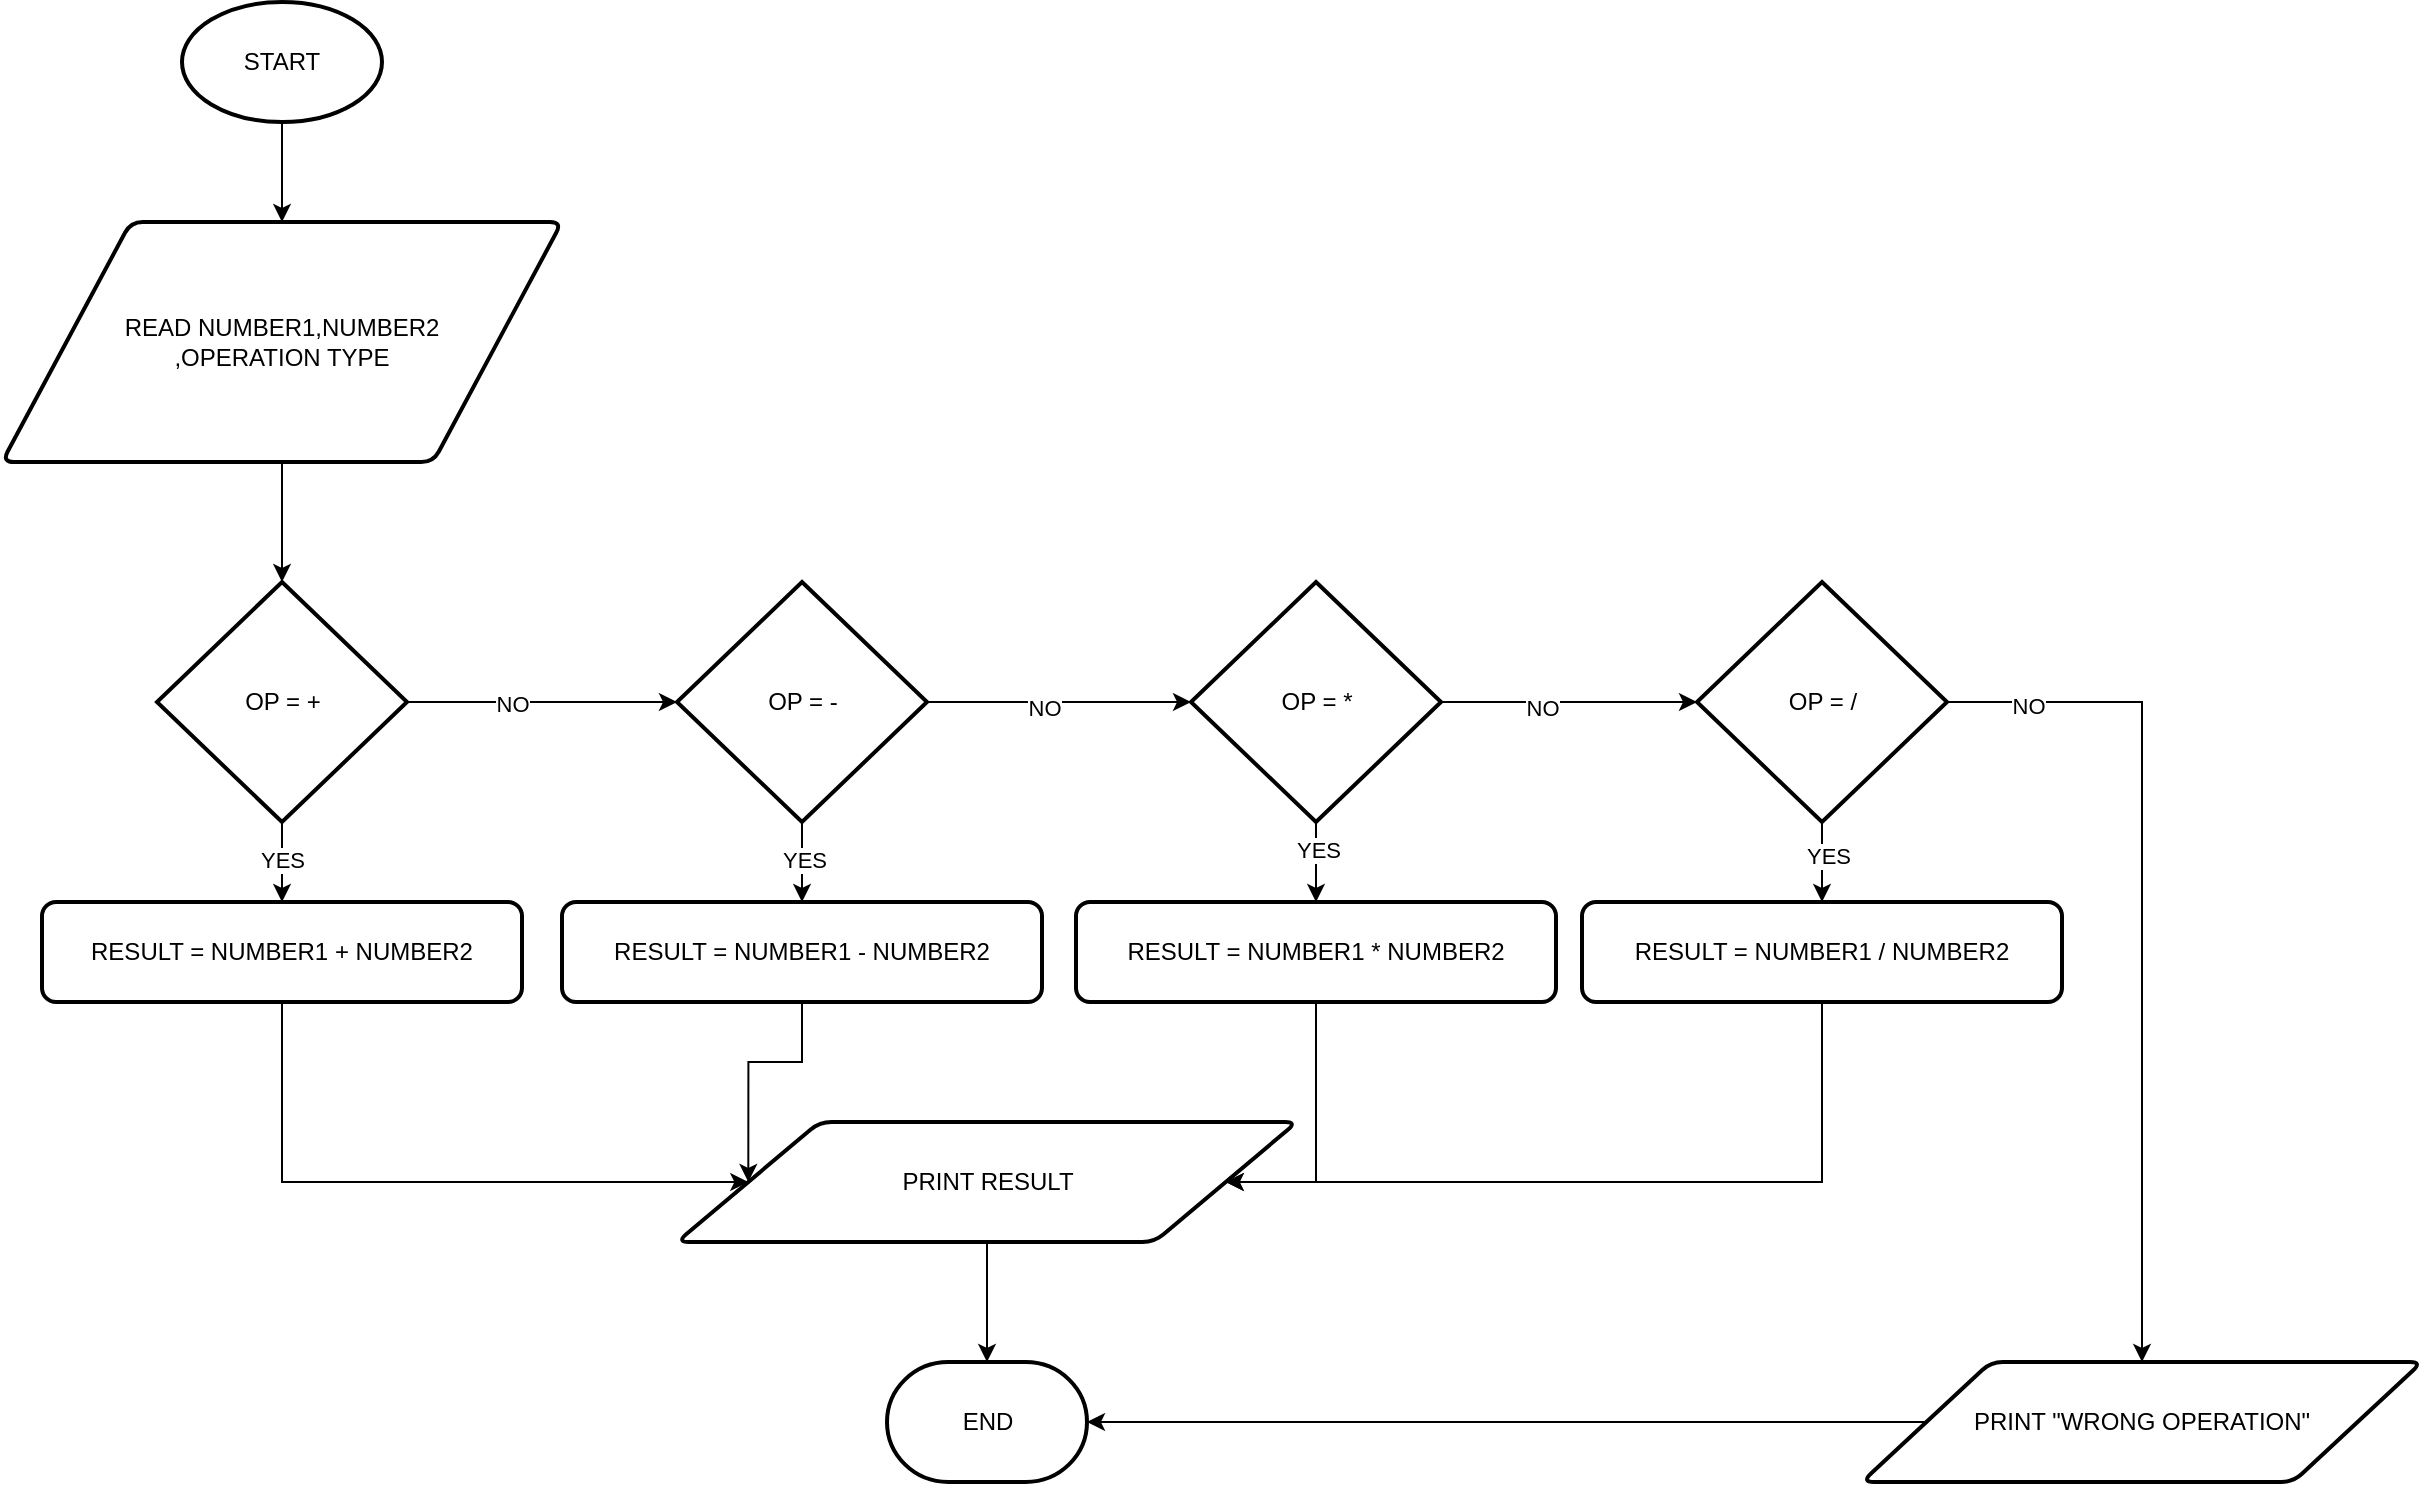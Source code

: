 <mxfile version="25.0.3">
  <diagram id="C5RBs43oDa-KdzZeNtuy" name="Page-1">
    <mxGraphModel dx="1290" dy="530" grid="1" gridSize="10" guides="1" tooltips="1" connect="1" arrows="1" fold="1" page="1" pageScale="1" pageWidth="827" pageHeight="1169" math="0" shadow="0">
      <root>
        <mxCell id="WIyWlLk6GJQsqaUBKTNV-0" />
        <mxCell id="WIyWlLk6GJQsqaUBKTNV-1" parent="WIyWlLk6GJQsqaUBKTNV-0" />
        <mxCell id="tmIG3iBI0EEBTWDiCDlK-2" style="edgeStyle=orthogonalEdgeStyle;rounded=0;orthogonalLoop=1;jettySize=auto;html=1;exitX=0.5;exitY=1;exitDx=0;exitDy=0;exitPerimeter=0;" edge="1" parent="WIyWlLk6GJQsqaUBKTNV-1" source="tmIG3iBI0EEBTWDiCDlK-0" target="tmIG3iBI0EEBTWDiCDlK-1">
          <mxGeometry relative="1" as="geometry" />
        </mxCell>
        <mxCell id="tmIG3iBI0EEBTWDiCDlK-0" value="START" style="strokeWidth=2;html=1;shape=mxgraph.flowchart.start_1;whiteSpace=wrap;" vertex="1" parent="WIyWlLk6GJQsqaUBKTNV-1">
          <mxGeometry x="140" y="70" width="100" height="60" as="geometry" />
        </mxCell>
        <mxCell id="tmIG3iBI0EEBTWDiCDlK-1" value="READ NUMBER1,NUMBER2&lt;div&gt;,OPERATION TYPE&lt;/div&gt;" style="shape=parallelogram;html=1;strokeWidth=2;perimeter=parallelogramPerimeter;whiteSpace=wrap;rounded=1;arcSize=12;size=0.23;" vertex="1" parent="WIyWlLk6GJQsqaUBKTNV-1">
          <mxGeometry x="50" y="180" width="280" height="120" as="geometry" />
        </mxCell>
        <mxCell id="tmIG3iBI0EEBTWDiCDlK-6" style="edgeStyle=orthogonalEdgeStyle;rounded=0;orthogonalLoop=1;jettySize=auto;html=1;exitX=0.5;exitY=1;exitDx=0;exitDy=0;exitPerimeter=0;" edge="1" parent="WIyWlLk6GJQsqaUBKTNV-1" source="tmIG3iBI0EEBTWDiCDlK-3" target="tmIG3iBI0EEBTWDiCDlK-5">
          <mxGeometry relative="1" as="geometry" />
        </mxCell>
        <mxCell id="tmIG3iBI0EEBTWDiCDlK-30" value="YES" style="edgeLabel;html=1;align=center;verticalAlign=middle;resizable=0;points=[];" vertex="1" connectable="0" parent="tmIG3iBI0EEBTWDiCDlK-6">
          <mxGeometry x="-0.06" relative="1" as="geometry">
            <mxPoint as="offset" />
          </mxGeometry>
        </mxCell>
        <mxCell id="tmIG3iBI0EEBTWDiCDlK-3" value="OP = +" style="strokeWidth=2;html=1;shape=mxgraph.flowchart.decision;whiteSpace=wrap;" vertex="1" parent="WIyWlLk6GJQsqaUBKTNV-1">
          <mxGeometry x="127.5" y="360" width="125" height="120" as="geometry" />
        </mxCell>
        <mxCell id="tmIG3iBI0EEBTWDiCDlK-4" style="edgeStyle=orthogonalEdgeStyle;rounded=0;orthogonalLoop=1;jettySize=auto;html=1;exitX=0.5;exitY=1;exitDx=0;exitDy=0;entryX=0.5;entryY=0;entryDx=0;entryDy=0;entryPerimeter=0;" edge="1" parent="WIyWlLk6GJQsqaUBKTNV-1" source="tmIG3iBI0EEBTWDiCDlK-1" target="tmIG3iBI0EEBTWDiCDlK-3">
          <mxGeometry relative="1" as="geometry" />
        </mxCell>
        <mxCell id="tmIG3iBI0EEBTWDiCDlK-21" style="edgeStyle=orthogonalEdgeStyle;rounded=0;orthogonalLoop=1;jettySize=auto;html=1;exitX=0.5;exitY=1;exitDx=0;exitDy=0;entryX=0;entryY=0.5;entryDx=0;entryDy=0;" edge="1" parent="WIyWlLk6GJQsqaUBKTNV-1" source="tmIG3iBI0EEBTWDiCDlK-5" target="tmIG3iBI0EEBTWDiCDlK-20">
          <mxGeometry relative="1" as="geometry">
            <Array as="points">
              <mxPoint x="190" y="660" />
            </Array>
          </mxGeometry>
        </mxCell>
        <mxCell id="tmIG3iBI0EEBTWDiCDlK-5" value="RESULT = NUMBER1 + NUMBER2" style="rounded=1;whiteSpace=wrap;html=1;absoluteArcSize=1;arcSize=14;strokeWidth=2;" vertex="1" parent="WIyWlLk6GJQsqaUBKTNV-1">
          <mxGeometry x="70" y="520" width="240" height="50" as="geometry" />
        </mxCell>
        <mxCell id="tmIG3iBI0EEBTWDiCDlK-12" style="edgeStyle=orthogonalEdgeStyle;rounded=0;orthogonalLoop=1;jettySize=auto;html=1;exitX=0.5;exitY=1;exitDx=0;exitDy=0;exitPerimeter=0;entryX=0.5;entryY=0;entryDx=0;entryDy=0;" edge="1" parent="WIyWlLk6GJQsqaUBKTNV-1" source="tmIG3iBI0EEBTWDiCDlK-7" target="tmIG3iBI0EEBTWDiCDlK-8">
          <mxGeometry relative="1" as="geometry" />
        </mxCell>
        <mxCell id="tmIG3iBI0EEBTWDiCDlK-31" value="YES" style="edgeLabel;html=1;align=center;verticalAlign=middle;resizable=0;points=[];" vertex="1" connectable="0" parent="tmIG3iBI0EEBTWDiCDlK-12">
          <mxGeometry x="-0.06" y="1" relative="1" as="geometry">
            <mxPoint as="offset" />
          </mxGeometry>
        </mxCell>
        <mxCell id="tmIG3iBI0EEBTWDiCDlK-7" value="OP = -" style="strokeWidth=2;html=1;shape=mxgraph.flowchart.decision;whiteSpace=wrap;" vertex="1" parent="WIyWlLk6GJQsqaUBKTNV-1">
          <mxGeometry x="387.5" y="360" width="125" height="120" as="geometry" />
        </mxCell>
        <mxCell id="tmIG3iBI0EEBTWDiCDlK-22" style="edgeStyle=orthogonalEdgeStyle;rounded=0;orthogonalLoop=1;jettySize=auto;html=1;exitX=0.5;exitY=1;exitDx=0;exitDy=0;entryX=0;entryY=0.5;entryDx=0;entryDy=0;" edge="1" parent="WIyWlLk6GJQsqaUBKTNV-1" source="tmIG3iBI0EEBTWDiCDlK-8" target="tmIG3iBI0EEBTWDiCDlK-20">
          <mxGeometry relative="1" as="geometry" />
        </mxCell>
        <mxCell id="tmIG3iBI0EEBTWDiCDlK-8" value="RESULT = NUMBER1 - NUMBER2" style="rounded=1;whiteSpace=wrap;html=1;absoluteArcSize=1;arcSize=14;strokeWidth=2;" vertex="1" parent="WIyWlLk6GJQsqaUBKTNV-1">
          <mxGeometry x="330" y="520" width="240" height="50" as="geometry" />
        </mxCell>
        <mxCell id="tmIG3iBI0EEBTWDiCDlK-23" style="edgeStyle=orthogonalEdgeStyle;rounded=0;orthogonalLoop=1;jettySize=auto;html=1;exitX=0.5;exitY=1;exitDx=0;exitDy=0;entryX=1;entryY=0.5;entryDx=0;entryDy=0;" edge="1" parent="WIyWlLk6GJQsqaUBKTNV-1" source="tmIG3iBI0EEBTWDiCDlK-9" target="tmIG3iBI0EEBTWDiCDlK-20">
          <mxGeometry relative="1" as="geometry">
            <Array as="points">
              <mxPoint x="707" y="660" />
            </Array>
          </mxGeometry>
        </mxCell>
        <mxCell id="tmIG3iBI0EEBTWDiCDlK-9" value="RESULT = NUMBER1 * NUMBER2" style="rounded=1;whiteSpace=wrap;html=1;absoluteArcSize=1;arcSize=14;strokeWidth=2;" vertex="1" parent="WIyWlLk6GJQsqaUBKTNV-1">
          <mxGeometry x="587" y="520" width="240" height="50" as="geometry" />
        </mxCell>
        <mxCell id="tmIG3iBI0EEBTWDiCDlK-24" style="edgeStyle=orthogonalEdgeStyle;rounded=0;orthogonalLoop=1;jettySize=auto;html=1;exitX=0.5;exitY=1;exitDx=0;exitDy=0;entryX=1;entryY=0.5;entryDx=0;entryDy=0;" edge="1" parent="WIyWlLk6GJQsqaUBKTNV-1" source="tmIG3iBI0EEBTWDiCDlK-10" target="tmIG3iBI0EEBTWDiCDlK-20">
          <mxGeometry relative="1" as="geometry">
            <Array as="points">
              <mxPoint x="960" y="660" />
            </Array>
          </mxGeometry>
        </mxCell>
        <mxCell id="tmIG3iBI0EEBTWDiCDlK-10" value="RESULT = NUMBER1 / NUMBER2" style="rounded=1;whiteSpace=wrap;html=1;absoluteArcSize=1;arcSize=14;strokeWidth=2;" vertex="1" parent="WIyWlLk6GJQsqaUBKTNV-1">
          <mxGeometry x="840" y="520" width="240" height="50" as="geometry" />
        </mxCell>
        <mxCell id="tmIG3iBI0EEBTWDiCDlK-11" style="edgeStyle=orthogonalEdgeStyle;rounded=0;orthogonalLoop=1;jettySize=auto;html=1;exitX=1;exitY=0.5;exitDx=0;exitDy=0;exitPerimeter=0;entryX=0;entryY=0.5;entryDx=0;entryDy=0;entryPerimeter=0;" edge="1" parent="WIyWlLk6GJQsqaUBKTNV-1" source="tmIG3iBI0EEBTWDiCDlK-3" target="tmIG3iBI0EEBTWDiCDlK-7">
          <mxGeometry relative="1" as="geometry" />
        </mxCell>
        <mxCell id="tmIG3iBI0EEBTWDiCDlK-27" value="NO" style="edgeLabel;html=1;align=center;verticalAlign=middle;resizable=0;points=[];" vertex="1" connectable="0" parent="tmIG3iBI0EEBTWDiCDlK-11">
          <mxGeometry x="-0.219" y="-1" relative="1" as="geometry">
            <mxPoint as="offset" />
          </mxGeometry>
        </mxCell>
        <mxCell id="tmIG3iBI0EEBTWDiCDlK-17" style="edgeStyle=orthogonalEdgeStyle;rounded=0;orthogonalLoop=1;jettySize=auto;html=1;exitX=0.5;exitY=1;exitDx=0;exitDy=0;exitPerimeter=0;entryX=0.5;entryY=0;entryDx=0;entryDy=0;" edge="1" parent="WIyWlLk6GJQsqaUBKTNV-1" source="tmIG3iBI0EEBTWDiCDlK-14" target="tmIG3iBI0EEBTWDiCDlK-9">
          <mxGeometry relative="1" as="geometry" />
        </mxCell>
        <mxCell id="tmIG3iBI0EEBTWDiCDlK-32" value="YES" style="edgeLabel;html=1;align=center;verticalAlign=middle;resizable=0;points=[];" vertex="1" connectable="0" parent="tmIG3iBI0EEBTWDiCDlK-17">
          <mxGeometry x="-0.31" y="1" relative="1" as="geometry">
            <mxPoint as="offset" />
          </mxGeometry>
        </mxCell>
        <mxCell id="tmIG3iBI0EEBTWDiCDlK-14" value="OP = *" style="strokeWidth=2;html=1;shape=mxgraph.flowchart.decision;whiteSpace=wrap;" vertex="1" parent="WIyWlLk6GJQsqaUBKTNV-1">
          <mxGeometry x="644.5" y="360" width="125" height="120" as="geometry" />
        </mxCell>
        <mxCell id="tmIG3iBI0EEBTWDiCDlK-19" style="edgeStyle=orthogonalEdgeStyle;rounded=0;orthogonalLoop=1;jettySize=auto;html=1;exitX=0.5;exitY=1;exitDx=0;exitDy=0;exitPerimeter=0;entryX=0.5;entryY=0;entryDx=0;entryDy=0;" edge="1" parent="WIyWlLk6GJQsqaUBKTNV-1" source="tmIG3iBI0EEBTWDiCDlK-15" target="tmIG3iBI0EEBTWDiCDlK-10">
          <mxGeometry relative="1" as="geometry" />
        </mxCell>
        <mxCell id="tmIG3iBI0EEBTWDiCDlK-33" value="YES" style="edgeLabel;html=1;align=center;verticalAlign=middle;resizable=0;points=[];" vertex="1" connectable="0" parent="tmIG3iBI0EEBTWDiCDlK-19">
          <mxGeometry x="-0.16" y="3" relative="1" as="geometry">
            <mxPoint as="offset" />
          </mxGeometry>
        </mxCell>
        <mxCell id="tmIG3iBI0EEBTWDiCDlK-34" style="edgeStyle=orthogonalEdgeStyle;rounded=0;orthogonalLoop=1;jettySize=auto;html=1;exitX=1;exitY=0.5;exitDx=0;exitDy=0;exitPerimeter=0;" edge="1" parent="WIyWlLk6GJQsqaUBKTNV-1" source="tmIG3iBI0EEBTWDiCDlK-15" target="tmIG3iBI0EEBTWDiCDlK-35">
          <mxGeometry relative="1" as="geometry">
            <mxPoint x="1190" y="800" as="targetPoint" />
          </mxGeometry>
        </mxCell>
        <mxCell id="tmIG3iBI0EEBTWDiCDlK-37" value="NO" style="edgeLabel;html=1;align=center;verticalAlign=middle;resizable=0;points=[];" vertex="1" connectable="0" parent="tmIG3iBI0EEBTWDiCDlK-34">
          <mxGeometry x="-0.81" y="-2" relative="1" as="geometry">
            <mxPoint as="offset" />
          </mxGeometry>
        </mxCell>
        <mxCell id="tmIG3iBI0EEBTWDiCDlK-15" value="OP = /" style="strokeWidth=2;html=1;shape=mxgraph.flowchart.decision;whiteSpace=wrap;" vertex="1" parent="WIyWlLk6GJQsqaUBKTNV-1">
          <mxGeometry x="897.5" y="360" width="125" height="120" as="geometry" />
        </mxCell>
        <mxCell id="tmIG3iBI0EEBTWDiCDlK-16" style="edgeStyle=orthogonalEdgeStyle;rounded=0;orthogonalLoop=1;jettySize=auto;html=1;exitX=1;exitY=0.5;exitDx=0;exitDy=0;exitPerimeter=0;entryX=0;entryY=0.5;entryDx=0;entryDy=0;entryPerimeter=0;" edge="1" parent="WIyWlLk6GJQsqaUBKTNV-1" source="tmIG3iBI0EEBTWDiCDlK-7" target="tmIG3iBI0EEBTWDiCDlK-14">
          <mxGeometry relative="1" as="geometry" />
        </mxCell>
        <mxCell id="tmIG3iBI0EEBTWDiCDlK-28" value="NO" style="edgeLabel;html=1;align=center;verticalAlign=middle;resizable=0;points=[];" vertex="1" connectable="0" parent="tmIG3iBI0EEBTWDiCDlK-16">
          <mxGeometry x="-0.111" y="-3" relative="1" as="geometry">
            <mxPoint as="offset" />
          </mxGeometry>
        </mxCell>
        <mxCell id="tmIG3iBI0EEBTWDiCDlK-18" style="edgeStyle=orthogonalEdgeStyle;rounded=0;orthogonalLoop=1;jettySize=auto;html=1;exitX=1;exitY=0.5;exitDx=0;exitDy=0;exitPerimeter=0;entryX=0;entryY=0.5;entryDx=0;entryDy=0;entryPerimeter=0;" edge="1" parent="WIyWlLk6GJQsqaUBKTNV-1" source="tmIG3iBI0EEBTWDiCDlK-14" target="tmIG3iBI0EEBTWDiCDlK-15">
          <mxGeometry relative="1" as="geometry" />
        </mxCell>
        <mxCell id="tmIG3iBI0EEBTWDiCDlK-29" value="NO" style="edgeLabel;html=1;align=center;verticalAlign=middle;resizable=0;points=[];" vertex="1" connectable="0" parent="tmIG3iBI0EEBTWDiCDlK-18">
          <mxGeometry x="-0.208" y="-3" relative="1" as="geometry">
            <mxPoint as="offset" />
          </mxGeometry>
        </mxCell>
        <mxCell id="tmIG3iBI0EEBTWDiCDlK-20" value="PRINT RESULT" style="shape=parallelogram;html=1;strokeWidth=2;perimeter=parallelogramPerimeter;whiteSpace=wrap;rounded=1;arcSize=12;size=0.23;" vertex="1" parent="WIyWlLk6GJQsqaUBKTNV-1">
          <mxGeometry x="387.5" y="630" width="310" height="60" as="geometry" />
        </mxCell>
        <mxCell id="tmIG3iBI0EEBTWDiCDlK-25" value="END" style="strokeWidth=2;html=1;shape=mxgraph.flowchart.terminator;whiteSpace=wrap;" vertex="1" parent="WIyWlLk6GJQsqaUBKTNV-1">
          <mxGeometry x="492.5" y="750" width="100" height="60" as="geometry" />
        </mxCell>
        <mxCell id="tmIG3iBI0EEBTWDiCDlK-26" style="edgeStyle=orthogonalEdgeStyle;rounded=0;orthogonalLoop=1;jettySize=auto;html=1;exitX=0.5;exitY=1;exitDx=0;exitDy=0;entryX=0.5;entryY=0;entryDx=0;entryDy=0;entryPerimeter=0;" edge="1" parent="WIyWlLk6GJQsqaUBKTNV-1" source="tmIG3iBI0EEBTWDiCDlK-20" target="tmIG3iBI0EEBTWDiCDlK-25">
          <mxGeometry relative="1" as="geometry" />
        </mxCell>
        <mxCell id="tmIG3iBI0EEBTWDiCDlK-35" value="PRINT &quot;WRONG OPERATION&quot;" style="shape=parallelogram;html=1;strokeWidth=2;perimeter=parallelogramPerimeter;whiteSpace=wrap;rounded=1;arcSize=12;size=0.23;" vertex="1" parent="WIyWlLk6GJQsqaUBKTNV-1">
          <mxGeometry x="980" y="750" width="280" height="60" as="geometry" />
        </mxCell>
        <mxCell id="tmIG3iBI0EEBTWDiCDlK-36" style="edgeStyle=orthogonalEdgeStyle;rounded=0;orthogonalLoop=1;jettySize=auto;html=1;exitX=0;exitY=0.5;exitDx=0;exitDy=0;entryX=1;entryY=0.5;entryDx=0;entryDy=0;entryPerimeter=0;" edge="1" parent="WIyWlLk6GJQsqaUBKTNV-1" source="tmIG3iBI0EEBTWDiCDlK-35" target="tmIG3iBI0EEBTWDiCDlK-25">
          <mxGeometry relative="1" as="geometry" />
        </mxCell>
      </root>
    </mxGraphModel>
  </diagram>
</mxfile>
